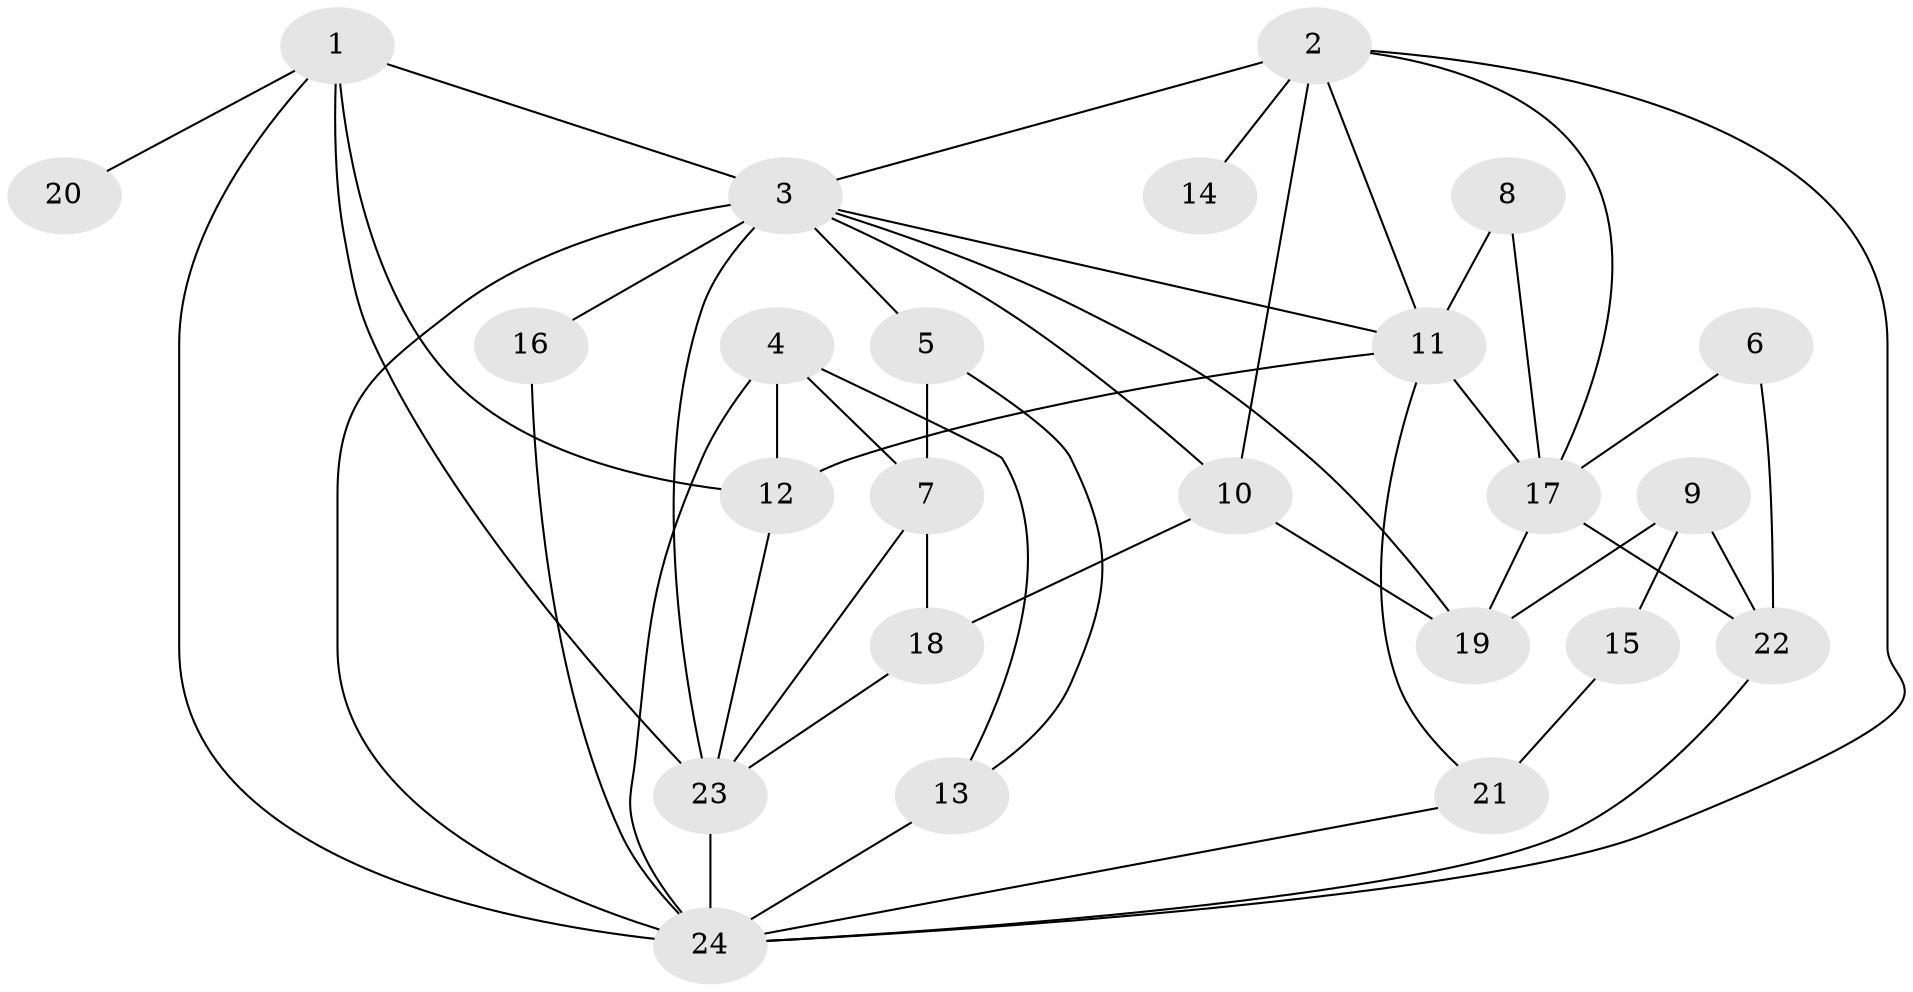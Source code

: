 // original degree distribution, {7: 0.0379746835443038, 9: 0.012658227848101266, 5: 0.08860759493670886, 3: 0.1518987341772152, 4: 0.17721518987341772, 1: 0.24050632911392406, 6: 0.02531645569620253, 2: 0.26582278481012656}
// Generated by graph-tools (version 1.1) at 2025/36/03/04/25 23:36:03]
// undirected, 24 vertices, 48 edges
graph export_dot {
  node [color=gray90,style=filled];
  1;
  2;
  3;
  4;
  5;
  6;
  7;
  8;
  9;
  10;
  11;
  12;
  13;
  14;
  15;
  16;
  17;
  18;
  19;
  20;
  21;
  22;
  23;
  24;
  1 -- 3 [weight=2.0];
  1 -- 12 [weight=1.0];
  1 -- 20 [weight=1.0];
  1 -- 23 [weight=1.0];
  1 -- 24 [weight=1.0];
  2 -- 3 [weight=2.0];
  2 -- 10 [weight=1.0];
  2 -- 11 [weight=1.0];
  2 -- 14 [weight=1.0];
  2 -- 17 [weight=1.0];
  2 -- 24 [weight=1.0];
  3 -- 5 [weight=2.0];
  3 -- 10 [weight=1.0];
  3 -- 11 [weight=1.0];
  3 -- 16 [weight=2.0];
  3 -- 19 [weight=2.0];
  3 -- 23 [weight=2.0];
  3 -- 24 [weight=2.0];
  4 -- 7 [weight=1.0];
  4 -- 12 [weight=1.0];
  4 -- 13 [weight=1.0];
  4 -- 24 [weight=1.0];
  5 -- 7 [weight=1.0];
  5 -- 13 [weight=1.0];
  6 -- 17 [weight=1.0];
  6 -- 22 [weight=1.0];
  7 -- 18 [weight=1.0];
  7 -- 23 [weight=1.0];
  8 -- 11 [weight=1.0];
  8 -- 17 [weight=2.0];
  9 -- 15 [weight=1.0];
  9 -- 19 [weight=1.0];
  9 -- 22 [weight=1.0];
  10 -- 18 [weight=1.0];
  10 -- 19 [weight=1.0];
  11 -- 12 [weight=1.0];
  11 -- 17 [weight=1.0];
  11 -- 21 [weight=1.0];
  12 -- 23 [weight=1.0];
  13 -- 24 [weight=2.0];
  15 -- 21 [weight=2.0];
  16 -- 24 [weight=1.0];
  17 -- 19 [weight=1.0];
  17 -- 22 [weight=1.0];
  18 -- 23 [weight=1.0];
  21 -- 24 [weight=1.0];
  22 -- 24 [weight=1.0];
  23 -- 24 [weight=3.0];
}
